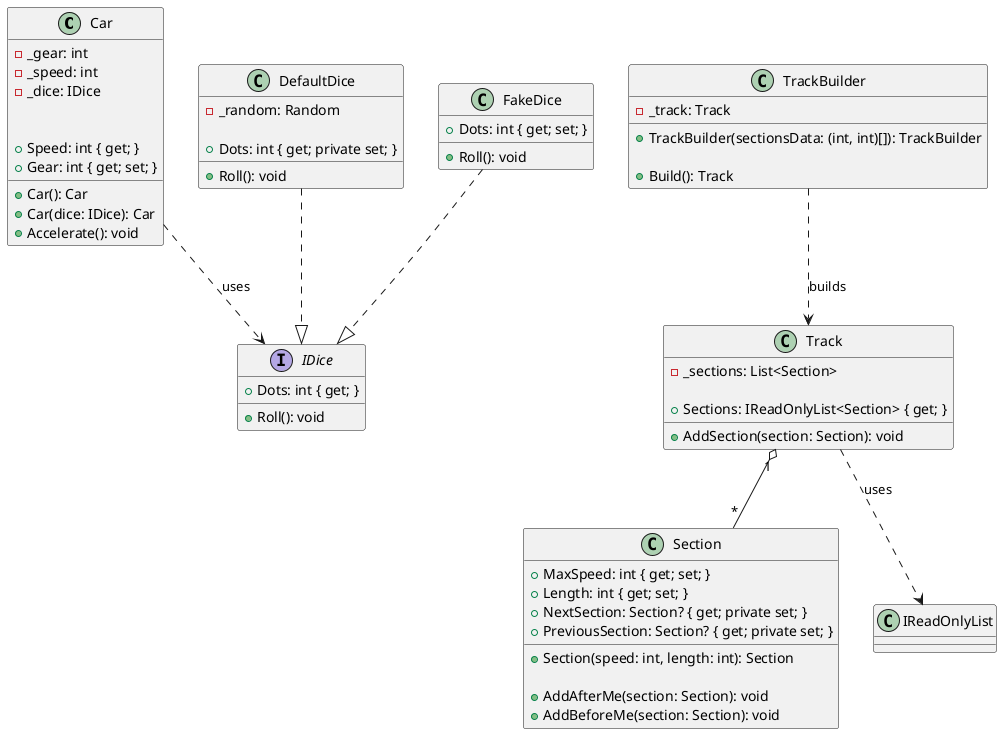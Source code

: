 @startuml
class Car {
    - _gear: int
    - _speed: int
    - _dice: IDice

    + Car(): Car
    + Car(dice: IDice): Car

    + Speed: int { get; }
    + Gear: int { get; set; }

    + Accelerate(): void
}

class DefaultDice {
    - _random: Random

    + Dots: int { get; private set; }

    + Roll(): void
}

class FakeDice {
    + Dots: int { get; set; }

    + Roll(): void
}

interface IDice {
    + Dots: int { get; }

    + Roll(): void
}

class Section {
    + MaxSpeed: int { get; set; }
    + Length: int { get; set; }
    + NextSection: Section? { get; private set; }
    + PreviousSection: Section? { get; private set; }

    + Section(speed: int, length: int): Section

    + AddAfterMe(section: Section): void
    + AddBeforeMe(section: Section): void
}

class Track {
    - _sections: List<Section>

    + Sections: IReadOnlyList<Section> { get; }

    + AddSection(section: Section): void
}

class TrackBuilder {
    - _track: Track

    + TrackBuilder(sectionsData: (int, int)[]): TrackBuilder

    + Build(): Track
}

FakeDice ..|> IDice
DefaultDice ..|> IDice
Car ..> IDice : uses
Track "1" o-- "*" Section
Track ..> IReadOnlyList : uses
TrackBuilder ..> Track : builds
@enduml
